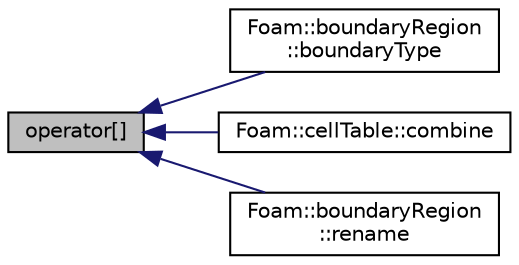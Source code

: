 digraph "operator[]"
{
  bgcolor="transparent";
  edge [fontname="Helvetica",fontsize="10",labelfontname="Helvetica",labelfontsize="10"];
  node [fontname="Helvetica",fontsize="10",shape=record];
  rankdir="LR";
  Node8838 [label="operator[]",height=0.2,width=0.4,color="black", fillcolor="grey75", style="filled", fontcolor="black"];
  Node8838 -> Node8839 [dir="back",color="midnightblue",fontsize="10",style="solid",fontname="Helvetica"];
  Node8839 [label="Foam::boundaryRegion\l::boundaryType",height=0.2,width=0.4,color="black",URL="$a22077.html#a1d50709b7dee1c0d4753f26c3d85bb69",tooltip="Return BoundaryType corresponding to patch &#39;name&#39;. "];
  Node8838 -> Node8840 [dir="back",color="midnightblue",fontsize="10",style="solid",fontname="Helvetica"];
  Node8840 [label="Foam::cellTable::combine",height=0.2,width=0.4,color="black",URL="$a22081.html#a8f772dc348dc8f16911640a1c4157cb2",tooltip="Combine tableIds together. "];
  Node8838 -> Node8841 [dir="back",color="midnightblue",fontsize="10",style="solid",fontname="Helvetica"];
  Node8841 [label="Foam::boundaryRegion\l::rename",height=0.2,width=0.4,color="black",URL="$a22077.html#aed59ccda2efd155c21c4f4b593767843",tooltip="Rename regions. "];
}
